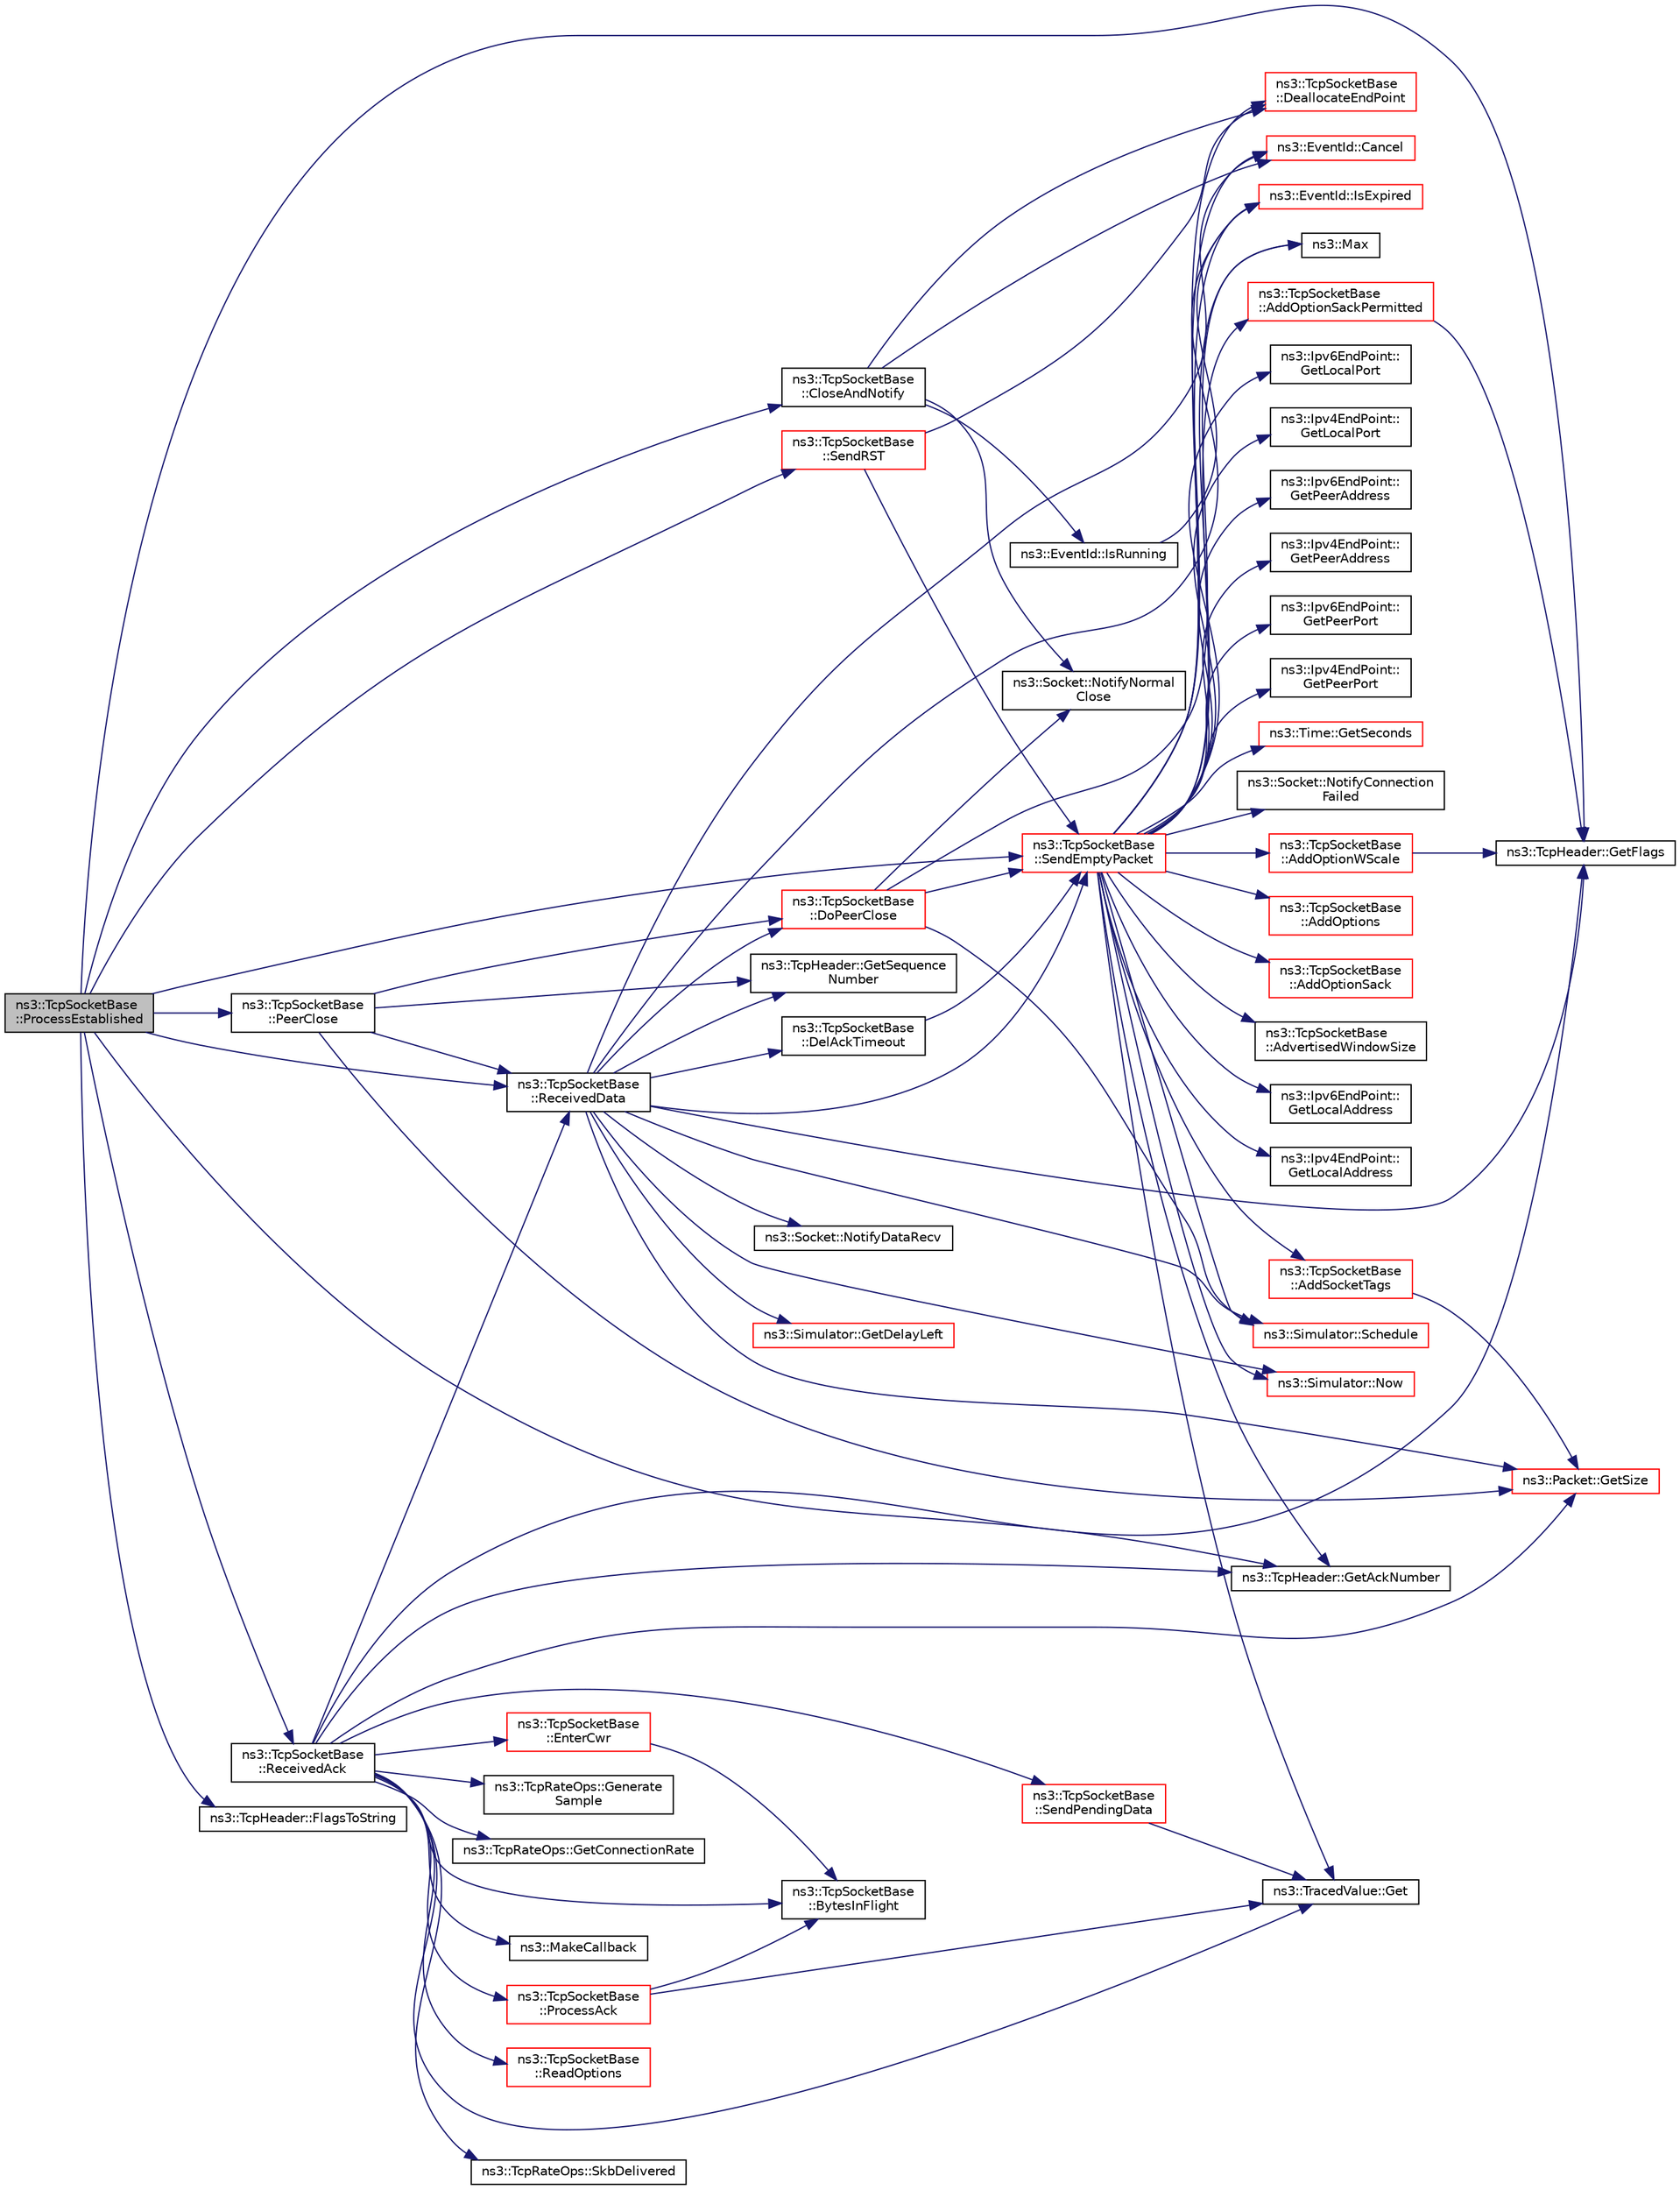 digraph "ns3::TcpSocketBase::ProcessEstablished"
{
 // LATEX_PDF_SIZE
  edge [fontname="Helvetica",fontsize="10",labelfontname="Helvetica",labelfontsize="10"];
  node [fontname="Helvetica",fontsize="10",shape=record];
  rankdir="LR";
  Node1 [label="ns3::TcpSocketBase\l::ProcessEstablished",height=0.2,width=0.4,color="black", fillcolor="grey75", style="filled", fontcolor="black",tooltip="Received a packet upon ESTABLISHED state."];
  Node1 -> Node2 [color="midnightblue",fontsize="10",style="solid",fontname="Helvetica"];
  Node2 [label="ns3::TcpSocketBase\l::CloseAndNotify",height=0.2,width=0.4,color="black", fillcolor="white", style="filled",URL="$classns3_1_1_tcp_socket_base.html#a04354f05482d826576740fd2f1691818",tooltip="Peacefully close the socket by notifying the upper layer and deallocate end point."];
  Node2 -> Node3 [color="midnightblue",fontsize="10",style="solid",fontname="Helvetica"];
  Node3 [label="ns3::EventId::Cancel",height=0.2,width=0.4,color="red", fillcolor="white", style="filled",URL="$classns3_1_1_event_id.html#a993ae94e48e014e1afd47edb16db7a11",tooltip="This method is syntactic sugar for the ns3::Simulator::Cancel method."];
  Node2 -> Node57 [color="midnightblue",fontsize="10",style="solid",fontname="Helvetica"];
  Node57 [label="ns3::TcpSocketBase\l::DeallocateEndPoint",height=0.2,width=0.4,color="red", fillcolor="white", style="filled",URL="$classns3_1_1_tcp_socket_base.html#a53791738228495d40197679dbc057392",tooltip="Deallocate m_endPoint and m_endPoint6."];
  Node2 -> Node62 [color="midnightblue",fontsize="10",style="solid",fontname="Helvetica"];
  Node62 [label="ns3::EventId::IsRunning",height=0.2,width=0.4,color="black", fillcolor="white", style="filled",URL="$classns3_1_1_event_id.html#a8b41e6f8c54db6bede8a7dcaf917074a",tooltip="This method is syntactic sugar for !IsExpired()."];
  Node62 -> Node63 [color="midnightblue",fontsize="10",style="solid",fontname="Helvetica"];
  Node63 [label="ns3::EventId::IsExpired",height=0.2,width=0.4,color="red", fillcolor="white", style="filled",URL="$classns3_1_1_event_id.html#acc25141054209b1a286a5471a51bd0c0",tooltip="This method is syntactic sugar for the ns3::Simulator::IsExpired method."];
  Node2 -> Node66 [color="midnightblue",fontsize="10",style="solid",fontname="Helvetica"];
  Node66 [label="ns3::Socket::NotifyNormal\lClose",height=0.2,width=0.4,color="black", fillcolor="white", style="filled",URL="$classns3_1_1_socket.html#a6bdec380c7dacff36147b89a05ceae84",tooltip="Notify through the callback (if set) that the connection has been closed."];
  Node1 -> Node67 [color="midnightblue",fontsize="10",style="solid",fontname="Helvetica"];
  Node67 [label="ns3::TcpHeader::FlagsToString",height=0.2,width=0.4,color="black", fillcolor="white", style="filled",URL="$classns3_1_1_tcp_header.html#aaaa261ca12b0fb50e45c7083cec88cff",tooltip="Converts an integer into a human readable list of Tcp flags."];
  Node1 -> Node68 [color="midnightblue",fontsize="10",style="solid",fontname="Helvetica"];
  Node68 [label="ns3::TcpHeader::GetAckNumber",height=0.2,width=0.4,color="black", fillcolor="white", style="filled",URL="$classns3_1_1_tcp_header.html#adc8bd17b9053c53f67f3be71adbb2e54",tooltip="Get the ACK number."];
  Node1 -> Node69 [color="midnightblue",fontsize="10",style="solid",fontname="Helvetica"];
  Node69 [label="ns3::TcpHeader::GetFlags",height=0.2,width=0.4,color="black", fillcolor="white", style="filled",URL="$classns3_1_1_tcp_header.html#adae57f746870a94c0fe4181c87368b62",tooltip="Get the flags."];
  Node1 -> Node70 [color="midnightblue",fontsize="10",style="solid",fontname="Helvetica"];
  Node70 [label="ns3::TcpSocketBase\l::PeerClose",height=0.2,width=0.4,color="black", fillcolor="white", style="filled",URL="$classns3_1_1_tcp_socket_base.html#a417d981796bf0919582c843403f823ad",tooltip="Received a FIN from peer, notify rx buffer."];
  Node70 -> Node71 [color="midnightblue",fontsize="10",style="solid",fontname="Helvetica"];
  Node71 [label="ns3::TcpSocketBase\l::DoPeerClose",height=0.2,width=0.4,color="red", fillcolor="white", style="filled",URL="$classns3_1_1_tcp_socket_base.html#a8a56cf4ab3b64d9f781ed1b1f63f51cd",tooltip="FIN is in sequence, notify app and respond with a FIN."];
  Node71 -> Node143 [color="midnightblue",fontsize="10",style="solid",fontname="Helvetica"];
  Node143 [label="ns3::Max",height=0.2,width=0.4,color="black", fillcolor="white", style="filled",URL="$group__highprec.html#ga0d35bb9363c0da4cc2557158b95dbca0",tooltip="Maximum."];
  Node71 -> Node66 [color="midnightblue",fontsize="10",style="solid",fontname="Helvetica"];
  Node71 -> Node145 [color="midnightblue",fontsize="10",style="solid",fontname="Helvetica"];
  Node145 [label="ns3::Simulator::Schedule",height=0.2,width=0.4,color="red", fillcolor="white", style="filled",URL="$classns3_1_1_simulator.html#a3da7d28335c8ac0e3e86781f766df241",tooltip="Schedule an event to expire after delay."];
  Node71 -> Node74 [color="midnightblue",fontsize="10",style="solid",fontname="Helvetica"];
  Node74 [label="ns3::TcpSocketBase\l::SendEmptyPacket",height=0.2,width=0.4,color="red", fillcolor="white", style="filled",URL="$classns3_1_1_tcp_socket_base.html#aa858913c9a4480a14d293f1014905b3e",tooltip="Send a empty packet that carries a flag, e.g., ACK."];
  Node74 -> Node75 [color="midnightblue",fontsize="10",style="solid",fontname="Helvetica"];
  Node75 [label="ns3::TcpSocketBase\l::AddOptions",height=0.2,width=0.4,color="red", fillcolor="white", style="filled",URL="$classns3_1_1_tcp_socket_base.html#a55087ef950f5c2f4a7cdb8c825666955",tooltip="Add options to TcpHeader."];
  Node74 -> Node93 [color="midnightblue",fontsize="10",style="solid",fontname="Helvetica"];
  Node93 [label="ns3::TcpSocketBase\l::AddOptionSack",height=0.2,width=0.4,color="red", fillcolor="white", style="filled",URL="$classns3_1_1_tcp_socket_base.html#a009a4dcad47330a47e5b829918fb9140",tooltip="Add the SACK option to the header."];
  Node74 -> Node96 [color="midnightblue",fontsize="10",style="solid",fontname="Helvetica"];
  Node96 [label="ns3::TcpSocketBase\l::AddOptionSackPermitted",height=0.2,width=0.4,color="red", fillcolor="white", style="filled",URL="$classns3_1_1_tcp_socket_base.html#a470e7b2406d76319c457f2fdf5ff0699",tooltip="Add the SACK PERMITTED option to the header."];
  Node96 -> Node69 [color="midnightblue",fontsize="10",style="solid",fontname="Helvetica"];
  Node74 -> Node97 [color="midnightblue",fontsize="10",style="solid",fontname="Helvetica"];
  Node97 [label="ns3::TcpSocketBase\l::AddOptionWScale",height=0.2,width=0.4,color="red", fillcolor="white", style="filled",URL="$classns3_1_1_tcp_socket_base.html#aa749dc3f6287c79a2ad39cb306220663",tooltip="Add the window scale option to the header."];
  Node97 -> Node69 [color="midnightblue",fontsize="10",style="solid",fontname="Helvetica"];
  Node74 -> Node99 [color="midnightblue",fontsize="10",style="solid",fontname="Helvetica"];
  Node99 [label="ns3::TcpSocketBase\l::AddSocketTags",height=0.2,width=0.4,color="red", fillcolor="white", style="filled",URL="$classns3_1_1_tcp_socket_base.html#aff0f88774a2a2aba389da4590655a839",tooltip="Add Tags for the Socket."];
  Node99 -> Node112 [color="midnightblue",fontsize="10",style="solid",fontname="Helvetica"];
  Node112 [label="ns3::Packet::GetSize",height=0.2,width=0.4,color="red", fillcolor="white", style="filled",URL="$classns3_1_1_packet.html#afff7cb1ff518ee6dc0d424e10a5ad6ec",tooltip="Returns the the size in bytes of the packet (including the zero-filled initial payload)."];
  Node74 -> Node127 [color="midnightblue",fontsize="10",style="solid",fontname="Helvetica"];
  Node127 [label="ns3::TcpSocketBase\l::AdvertisedWindowSize",height=0.2,width=0.4,color="black", fillcolor="white", style="filled",URL="$classns3_1_1_tcp_socket_base.html#aa0bcf7701399b0a95fd68a1ce5ee8756",tooltip="The amount of Rx window announced to the peer."];
  Node74 -> Node3 [color="midnightblue",fontsize="10",style="solid",fontname="Helvetica"];
  Node74 -> Node57 [color="midnightblue",fontsize="10",style="solid",fontname="Helvetica"];
  Node74 -> Node128 [color="midnightblue",fontsize="10",style="solid",fontname="Helvetica"];
  Node128 [label="ns3::TracedValue::Get",height=0.2,width=0.4,color="black", fillcolor="white", style="filled",URL="$classns3_1_1_traced_value.html#af77ce761fca6254db42c875dd1a4cdc6",tooltip="Get the underlying value."];
  Node74 -> Node68 [color="midnightblue",fontsize="10",style="solid",fontname="Helvetica"];
  Node74 -> Node129 [color="midnightblue",fontsize="10",style="solid",fontname="Helvetica"];
  Node129 [label="ns3::Ipv6EndPoint::\lGetLocalAddress",height=0.2,width=0.4,color="black", fillcolor="white", style="filled",URL="$classns3_1_1_ipv6_end_point.html#a1972cd26240d42cd75f93e12d9182976",tooltip="Get the local address."];
  Node74 -> Node130 [color="midnightblue",fontsize="10",style="solid",fontname="Helvetica"];
  Node130 [label="ns3::Ipv4EndPoint::\lGetLocalAddress",height=0.2,width=0.4,color="black", fillcolor="white", style="filled",URL="$classns3_1_1_ipv4_end_point.html#ae08283e26ace5880c3172ea5d803b6f8",tooltip="Get the local address."];
  Node74 -> Node131 [color="midnightblue",fontsize="10",style="solid",fontname="Helvetica"];
  Node131 [label="ns3::Ipv6EndPoint::\lGetLocalPort",height=0.2,width=0.4,color="black", fillcolor="white", style="filled",URL="$classns3_1_1_ipv6_end_point.html#a39a9fd4aa85a8ecbbf2d6c84d589080b",tooltip="Get the local port."];
  Node74 -> Node132 [color="midnightblue",fontsize="10",style="solid",fontname="Helvetica"];
  Node132 [label="ns3::Ipv4EndPoint::\lGetLocalPort",height=0.2,width=0.4,color="black", fillcolor="white", style="filled",URL="$classns3_1_1_ipv4_end_point.html#aab137f64770abf94f0b8a81217a0b106",tooltip="Get the local port."];
  Node74 -> Node133 [color="midnightblue",fontsize="10",style="solid",fontname="Helvetica"];
  Node133 [label="ns3::Ipv6EndPoint::\lGetPeerAddress",height=0.2,width=0.4,color="black", fillcolor="white", style="filled",URL="$classns3_1_1_ipv6_end_point.html#aa48c776ae54d85cf0f6a61a80d7b4cd8",tooltip="Get the peer address."];
  Node74 -> Node134 [color="midnightblue",fontsize="10",style="solid",fontname="Helvetica"];
  Node134 [label="ns3::Ipv4EndPoint::\lGetPeerAddress",height=0.2,width=0.4,color="black", fillcolor="white", style="filled",URL="$classns3_1_1_ipv4_end_point.html#a3faf5ec4dce2e951a6ade79758e2075d",tooltip="Get the peer address."];
  Node74 -> Node135 [color="midnightblue",fontsize="10",style="solid",fontname="Helvetica"];
  Node135 [label="ns3::Ipv6EndPoint::\lGetPeerPort",height=0.2,width=0.4,color="black", fillcolor="white", style="filled",URL="$classns3_1_1_ipv6_end_point.html#ac200f6b424104280ec1e55a415ed96fd",tooltip="Get the peer port."];
  Node74 -> Node136 [color="midnightblue",fontsize="10",style="solid",fontname="Helvetica"];
  Node136 [label="ns3::Ipv4EndPoint::\lGetPeerPort",height=0.2,width=0.4,color="black", fillcolor="white", style="filled",URL="$classns3_1_1_ipv4_end_point.html#a0954ccf4be313b3a2992894ae2baf1c6",tooltip="Get the peer port."];
  Node74 -> Node137 [color="midnightblue",fontsize="10",style="solid",fontname="Helvetica"];
  Node137 [label="ns3::Time::GetSeconds",height=0.2,width=0.4,color="red", fillcolor="white", style="filled",URL="$classns3_1_1_time.html#a27cb7c22324e0447740929b024dbeb66",tooltip="Get an approximation of the time stored in this instance in the indicated unit."];
  Node74 -> Node63 [color="midnightblue",fontsize="10",style="solid",fontname="Helvetica"];
  Node74 -> Node143 [color="midnightblue",fontsize="10",style="solid",fontname="Helvetica"];
  Node74 -> Node144 [color="midnightblue",fontsize="10",style="solid",fontname="Helvetica"];
  Node144 [label="ns3::Socket::NotifyConnection\lFailed",height=0.2,width=0.4,color="black", fillcolor="white", style="filled",URL="$classns3_1_1_socket.html#a34f83cdc8fb487ac8ea5436d184827c4",tooltip="Notify through the callback (if set) that the connection has not been established due to an error."];
  Node74 -> Node43 [color="midnightblue",fontsize="10",style="solid",fontname="Helvetica"];
  Node43 [label="ns3::Simulator::Now",height=0.2,width=0.4,color="red", fillcolor="white", style="filled",URL="$classns3_1_1_simulator.html#ac3178fa975b419f7875e7105be122800",tooltip="Return the current simulation virtual time."];
  Node74 -> Node145 [color="midnightblue",fontsize="10",style="solid",fontname="Helvetica"];
  Node70 -> Node167 [color="midnightblue",fontsize="10",style="solid",fontname="Helvetica"];
  Node167 [label="ns3::TcpHeader::GetSequence\lNumber",height=0.2,width=0.4,color="black", fillcolor="white", style="filled",URL="$classns3_1_1_tcp_header.html#a378fca684de64584c4fcc7dd9034e5e5",tooltip="Get the sequence number."];
  Node70 -> Node112 [color="midnightblue",fontsize="10",style="solid",fontname="Helvetica"];
  Node70 -> Node168 [color="midnightblue",fontsize="10",style="solid",fontname="Helvetica"];
  Node168 [label="ns3::TcpSocketBase\l::ReceivedData",height=0.2,width=0.4,color="black", fillcolor="white", style="filled",URL="$classns3_1_1_tcp_socket_base.html#a479e1a8be1ee1b169f87e57a4dc6f73c",tooltip="Recv of a data, put into buffer, call L7 to get it if necessary."];
  Node168 -> Node3 [color="midnightblue",fontsize="10",style="solid",fontname="Helvetica"];
  Node168 -> Node169 [color="midnightblue",fontsize="10",style="solid",fontname="Helvetica"];
  Node169 [label="ns3::TcpSocketBase\l::DelAckTimeout",height=0.2,width=0.4,color="black", fillcolor="white", style="filled",URL="$classns3_1_1_tcp_socket_base.html#a6bea4790f749e771462d8e4ab63ebc67",tooltip="Action upon delay ACK timeout, i.e."];
  Node169 -> Node74 [color="midnightblue",fontsize="10",style="solid",fontname="Helvetica"];
  Node168 -> Node71 [color="midnightblue",fontsize="10",style="solid",fontname="Helvetica"];
  Node168 -> Node170 [color="midnightblue",fontsize="10",style="solid",fontname="Helvetica"];
  Node170 [label="ns3::Simulator::GetDelayLeft",height=0.2,width=0.4,color="red", fillcolor="white", style="filled",URL="$classns3_1_1_simulator.html#af2c7b4285454aa5062bd2df2bb7a7ab9",tooltip="Get the remaining time until this event will execute."];
  Node168 -> Node69 [color="midnightblue",fontsize="10",style="solid",fontname="Helvetica"];
  Node168 -> Node167 [color="midnightblue",fontsize="10",style="solid",fontname="Helvetica"];
  Node168 -> Node112 [color="midnightblue",fontsize="10",style="solid",fontname="Helvetica"];
  Node168 -> Node63 [color="midnightblue",fontsize="10",style="solid",fontname="Helvetica"];
  Node168 -> Node172 [color="midnightblue",fontsize="10",style="solid",fontname="Helvetica"];
  Node172 [label="ns3::Socket::NotifyDataRecv",height=0.2,width=0.4,color="black", fillcolor="white", style="filled",URL="$classns3_1_1_socket.html#a91fa3046bbd0a7644381f1d2481bdfef",tooltip="Notify through the callback (if set) that some data have been received."];
  Node168 -> Node43 [color="midnightblue",fontsize="10",style="solid",fontname="Helvetica"];
  Node168 -> Node145 [color="midnightblue",fontsize="10",style="solid",fontname="Helvetica"];
  Node168 -> Node74 [color="midnightblue",fontsize="10",style="solid",fontname="Helvetica"];
  Node1 -> Node173 [color="midnightblue",fontsize="10",style="solid",fontname="Helvetica"];
  Node173 [label="ns3::TcpSocketBase\l::ReceivedAck",height=0.2,width=0.4,color="black", fillcolor="white", style="filled",URL="$classns3_1_1_tcp_socket_base.html#a695c036628adf8a204a653dbf178f8cd",tooltip="Received an ACK packet."];
  Node173 -> Node174 [color="midnightblue",fontsize="10",style="solid",fontname="Helvetica"];
  Node174 [label="ns3::TcpSocketBase\l::BytesInFlight",height=0.2,width=0.4,color="black", fillcolor="white", style="filled",URL="$classns3_1_1_tcp_socket_base.html#a4f2b484c1f51d637f65f961549865156",tooltip="Return total bytes in flight."];
  Node173 -> Node175 [color="midnightblue",fontsize="10",style="solid",fontname="Helvetica"];
  Node175 [label="ns3::TcpSocketBase\l::EnterCwr",height=0.2,width=0.4,color="red", fillcolor="white", style="filled",URL="$classns3_1_1_tcp_socket_base.html#af0129729e1f9662d2856569f0dc5f5a1",tooltip="Enter CA_CWR state upon receipt of an ECN Echo."];
  Node175 -> Node174 [color="midnightblue",fontsize="10",style="solid",fontname="Helvetica"];
  Node173 -> Node177 [color="midnightblue",fontsize="10",style="solid",fontname="Helvetica"];
  Node177 [label="ns3::TcpRateOps::Generate\lSample",height=0.2,width=0.4,color="black", fillcolor="white", style="filled",URL="$classns3_1_1_tcp_rate_ops.html#ada84961d8f7415b299ebb338dc1de2b5",tooltip="Generate a TcpRateSample to feed a congestion avoidance algorithm."];
  Node173 -> Node128 [color="midnightblue",fontsize="10",style="solid",fontname="Helvetica"];
  Node173 -> Node68 [color="midnightblue",fontsize="10",style="solid",fontname="Helvetica"];
  Node173 -> Node178 [color="midnightblue",fontsize="10",style="solid",fontname="Helvetica"];
  Node178 [label="ns3::TcpRateOps::GetConnectionRate",height=0.2,width=0.4,color="black", fillcolor="white", style="filled",URL="$classns3_1_1_tcp_rate_ops.html#a54197c90d2e4230b6307cdfd65e3a299",tooltip=" "];
  Node173 -> Node69 [color="midnightblue",fontsize="10",style="solid",fontname="Helvetica"];
  Node173 -> Node112 [color="midnightblue",fontsize="10",style="solid",fontname="Helvetica"];
  Node173 -> Node179 [color="midnightblue",fontsize="10",style="solid",fontname="Helvetica"];
  Node179 [label="ns3::MakeCallback",height=0.2,width=0.4,color="black", fillcolor="white", style="filled",URL="$namespacens3.html#af1dde3c04374147fca0cfe3b0766d664",tooltip="Build Callbacks for class method members which take varying numbers of arguments and potentially retu..."];
  Node173 -> Node180 [color="midnightblue",fontsize="10",style="solid",fontname="Helvetica"];
  Node180 [label="ns3::TcpSocketBase\l::ProcessAck",height=0.2,width=0.4,color="red", fillcolor="white", style="filled",URL="$classns3_1_1_tcp_socket_base.html#ad510be50dd8e1c5cdcd31fb5b690e63d",tooltip="Process a received ack."];
  Node180 -> Node174 [color="midnightblue",fontsize="10",style="solid",fontname="Helvetica"];
  Node180 -> Node128 [color="midnightblue",fontsize="10",style="solid",fontname="Helvetica"];
  Node173 -> Node212 [color="midnightblue",fontsize="10",style="solid",fontname="Helvetica"];
  Node212 [label="ns3::TcpSocketBase\l::ReadOptions",height=0.2,width=0.4,color="red", fillcolor="white", style="filled",URL="$classns3_1_1_tcp_socket_base.html#a9faee69d5a9ec04a2e3b7af6f2c1c55a",tooltip="Read TCP options before Ack processing."];
  Node173 -> Node168 [color="midnightblue",fontsize="10",style="solid",fontname="Helvetica"];
  Node173 -> Node194 [color="midnightblue",fontsize="10",style="solid",fontname="Helvetica"];
  Node194 [label="ns3::TcpSocketBase\l::SendPendingData",height=0.2,width=0.4,color="red", fillcolor="white", style="filled",URL="$classns3_1_1_tcp_socket_base.html#a129ac0ec5fc399fa7c5552c615ae6562",tooltip="Send as much pending data as possible according to the Tx window."];
  Node194 -> Node128 [color="midnightblue",fontsize="10",style="solid",fontname="Helvetica"];
  Node173 -> Node215 [color="midnightblue",fontsize="10",style="solid",fontname="Helvetica"];
  Node215 [label="ns3::TcpRateOps::SkbDelivered",height=0.2,width=0.4,color="black", fillcolor="white", style="filled",URL="$classns3_1_1_tcp_rate_ops.html#afa4e4d68f14ab225b1d10e0bb18a1953",tooltip="Update the Rate information after an item is received."];
  Node1 -> Node168 [color="midnightblue",fontsize="10",style="solid",fontname="Helvetica"];
  Node1 -> Node74 [color="midnightblue",fontsize="10",style="solid",fontname="Helvetica"];
  Node1 -> Node164 [color="midnightblue",fontsize="10",style="solid",fontname="Helvetica"];
  Node164 [label="ns3::TcpSocketBase\l::SendRST",height=0.2,width=0.4,color="red", fillcolor="white", style="filled",URL="$classns3_1_1_tcp_socket_base.html#a070b9ac86f372fe0b661050686bef68e",tooltip="Send reset and tear down this socket."];
  Node164 -> Node57 [color="midnightblue",fontsize="10",style="solid",fontname="Helvetica"];
  Node164 -> Node74 [color="midnightblue",fontsize="10",style="solid",fontname="Helvetica"];
}
